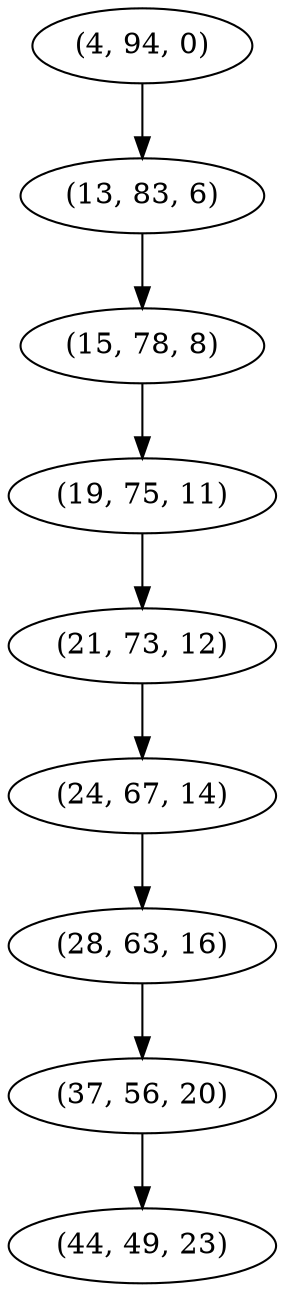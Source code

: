 digraph tree {
    "(4, 94, 0)";
    "(13, 83, 6)";
    "(15, 78, 8)";
    "(19, 75, 11)";
    "(21, 73, 12)";
    "(24, 67, 14)";
    "(28, 63, 16)";
    "(37, 56, 20)";
    "(44, 49, 23)";
    "(4, 94, 0)" -> "(13, 83, 6)";
    "(13, 83, 6)" -> "(15, 78, 8)";
    "(15, 78, 8)" -> "(19, 75, 11)";
    "(19, 75, 11)" -> "(21, 73, 12)";
    "(21, 73, 12)" -> "(24, 67, 14)";
    "(24, 67, 14)" -> "(28, 63, 16)";
    "(28, 63, 16)" -> "(37, 56, 20)";
    "(37, 56, 20)" -> "(44, 49, 23)";
}
